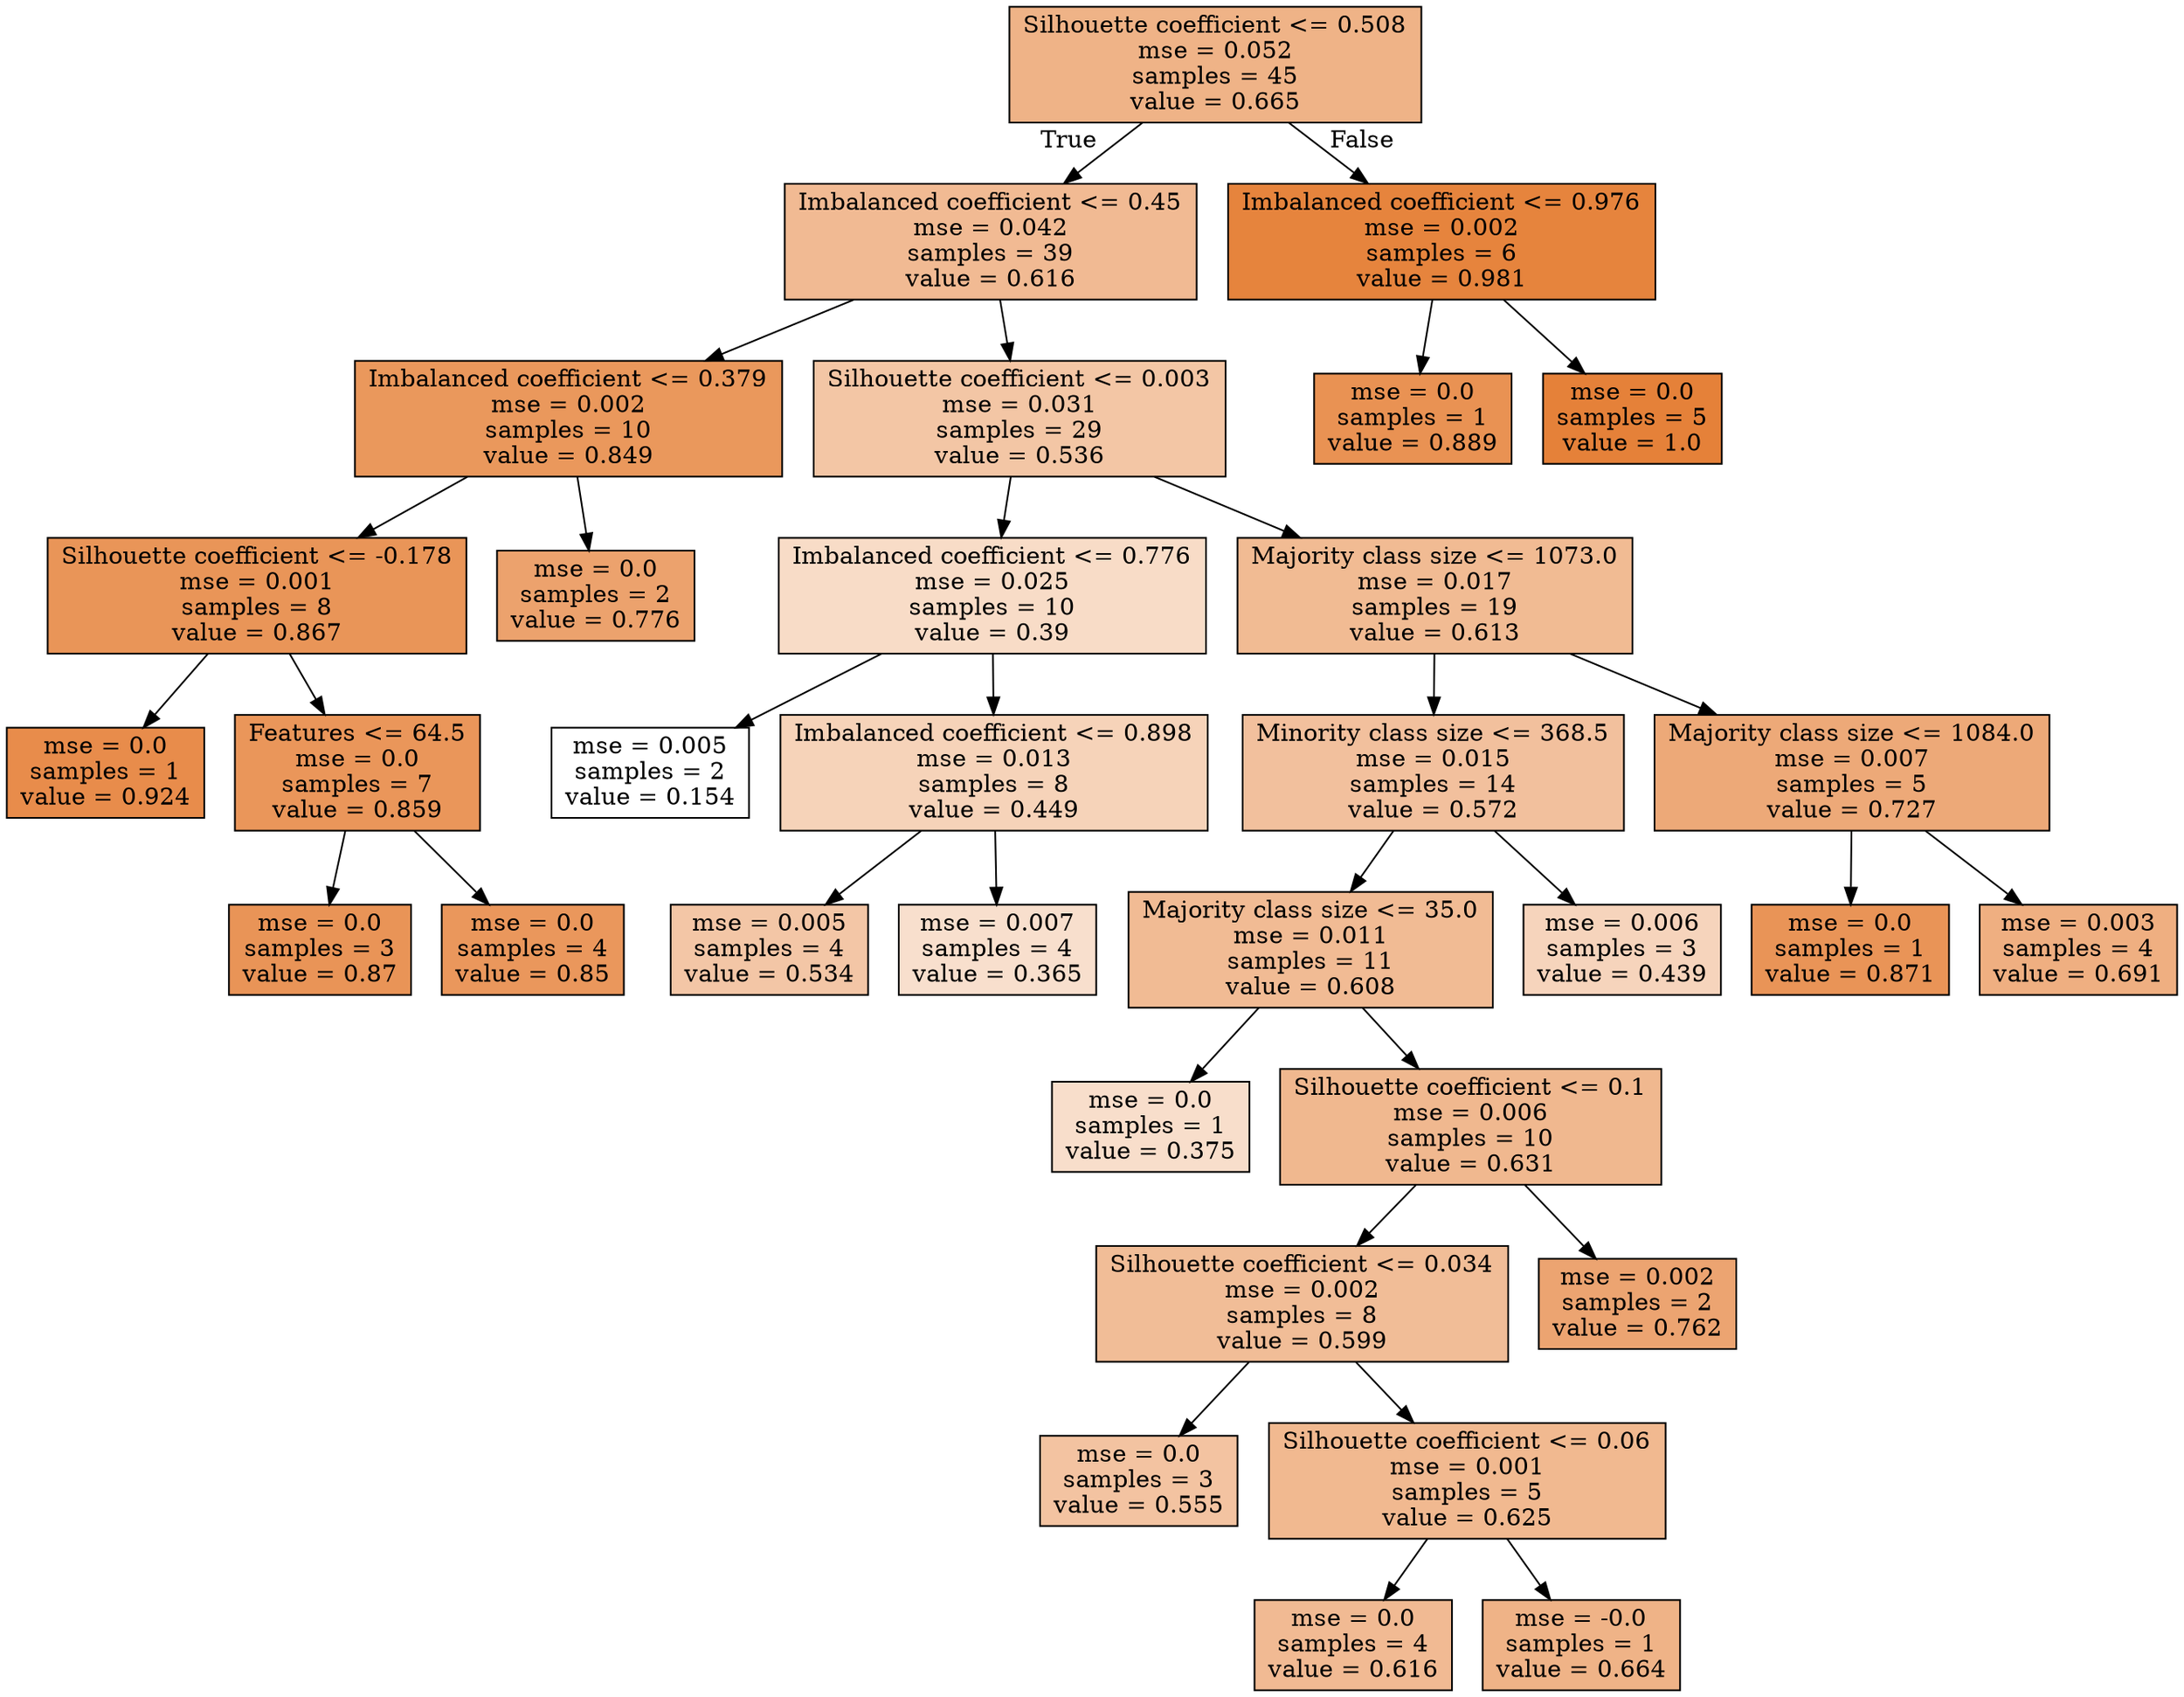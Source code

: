 digraph Tree {
node [shape=box, style="filled", color="black"] ;
0 [label="Silhouette coefficient <= 0.508\nmse = 0.052\nsamples = 45\nvalue = 0.665", fillcolor="#e581399a"] ;
1 [label="Imbalanced coefficient <= 0.45\nmse = 0.042\nsamples = 39\nvalue = 0.616", fillcolor="#e581398b"] ;
0 -> 1 [labeldistance=2.5, labelangle=45, headlabel="True"] ;
2 [label="Imbalanced coefficient <= 0.379\nmse = 0.002\nsamples = 10\nvalue = 0.849", fillcolor="#e58139d1"] ;
1 -> 2 ;
3 [label="Silhouette coefficient <= -0.178\nmse = 0.001\nsamples = 8\nvalue = 0.867", fillcolor="#e58139d7"] ;
2 -> 3 ;
4 [label="mse = 0.0\nsamples = 1\nvalue = 0.924", fillcolor="#e58139e8"] ;
3 -> 4 ;
5 [label="Features <= 64.5\nmse = 0.0\nsamples = 7\nvalue = 0.859", fillcolor="#e58139d4"] ;
3 -> 5 ;
6 [label="mse = 0.0\nsamples = 3\nvalue = 0.87", fillcolor="#e58139d8"] ;
5 -> 6 ;
7 [label="mse = 0.0\nsamples = 4\nvalue = 0.85", fillcolor="#e58139d2"] ;
5 -> 7 ;
8 [label="mse = 0.0\nsamples = 2\nvalue = 0.776", fillcolor="#e58139bb"] ;
2 -> 8 ;
9 [label="Silhouette coefficient <= 0.003\nmse = 0.031\nsamples = 29\nvalue = 0.536", fillcolor="#e5813973"] ;
1 -> 9 ;
10 [label="Imbalanced coefficient <= 0.776\nmse = 0.025\nsamples = 10\nvalue = 0.39", fillcolor="#e5813947"] ;
9 -> 10 ;
11 [label="mse = 0.005\nsamples = 2\nvalue = 0.154", fillcolor="#e5813900"] ;
10 -> 11 ;
12 [label="Imbalanced coefficient <= 0.898\nmse = 0.013\nsamples = 8\nvalue = 0.449", fillcolor="#e5813959"] ;
10 -> 12 ;
13 [label="mse = 0.005\nsamples = 4\nvalue = 0.534", fillcolor="#e5813972"] ;
12 -> 13 ;
14 [label="mse = 0.007\nsamples = 4\nvalue = 0.365", fillcolor="#e5813940"] ;
12 -> 14 ;
15 [label="Majority class size <= 1073.0\nmse = 0.017\nsamples = 19\nvalue = 0.613", fillcolor="#e581398a"] ;
9 -> 15 ;
16 [label="Minority class size <= 368.5\nmse = 0.015\nsamples = 14\nvalue = 0.572", fillcolor="#e581397e"] ;
15 -> 16 ;
17 [label="Majority class size <= 35.0\nmse = 0.011\nsamples = 11\nvalue = 0.608", fillcolor="#e5813989"] ;
16 -> 17 ;
18 [label="mse = 0.0\nsamples = 1\nvalue = 0.375", fillcolor="#e5813943"] ;
17 -> 18 ;
19 [label="Silhouette coefficient <= 0.1\nmse = 0.006\nsamples = 10\nvalue = 0.631", fillcolor="#e5813990"] ;
17 -> 19 ;
20 [label="Silhouette coefficient <= 0.034\nmse = 0.002\nsamples = 8\nvalue = 0.599", fillcolor="#e5813986"] ;
19 -> 20 ;
21 [label="mse = 0.0\nsamples = 3\nvalue = 0.555", fillcolor="#e5813979"] ;
20 -> 21 ;
22 [label="Silhouette coefficient <= 0.06\nmse = 0.001\nsamples = 5\nvalue = 0.625", fillcolor="#e581398e"] ;
20 -> 22 ;
23 [label="mse = 0.0\nsamples = 4\nvalue = 0.616", fillcolor="#e581398b"] ;
22 -> 23 ;
24 [label="mse = -0.0\nsamples = 1\nvalue = 0.664", fillcolor="#e581399a"] ;
22 -> 24 ;
25 [label="mse = 0.002\nsamples = 2\nvalue = 0.762", fillcolor="#e58139b7"] ;
19 -> 25 ;
26 [label="mse = 0.006\nsamples = 3\nvalue = 0.439", fillcolor="#e5813956"] ;
16 -> 26 ;
27 [label="Majority class size <= 1084.0\nmse = 0.007\nsamples = 5\nvalue = 0.727", fillcolor="#e58139ad"] ;
15 -> 27 ;
28 [label="mse = 0.0\nsamples = 1\nvalue = 0.871", fillcolor="#e58139d8"] ;
27 -> 28 ;
29 [label="mse = 0.003\nsamples = 4\nvalue = 0.691", fillcolor="#e58139a2"] ;
27 -> 29 ;
30 [label="Imbalanced coefficient <= 0.976\nmse = 0.002\nsamples = 6\nvalue = 0.981", fillcolor="#e58139f9"] ;
0 -> 30 [labeldistance=2.5, labelangle=-45, headlabel="False"] ;
31 [label="mse = 0.0\nsamples = 1\nvalue = 0.889", fillcolor="#e58139dd"] ;
30 -> 31 ;
32 [label="mse = 0.0\nsamples = 5\nvalue = 1.0", fillcolor="#e58139ff"] ;
30 -> 32 ;
}